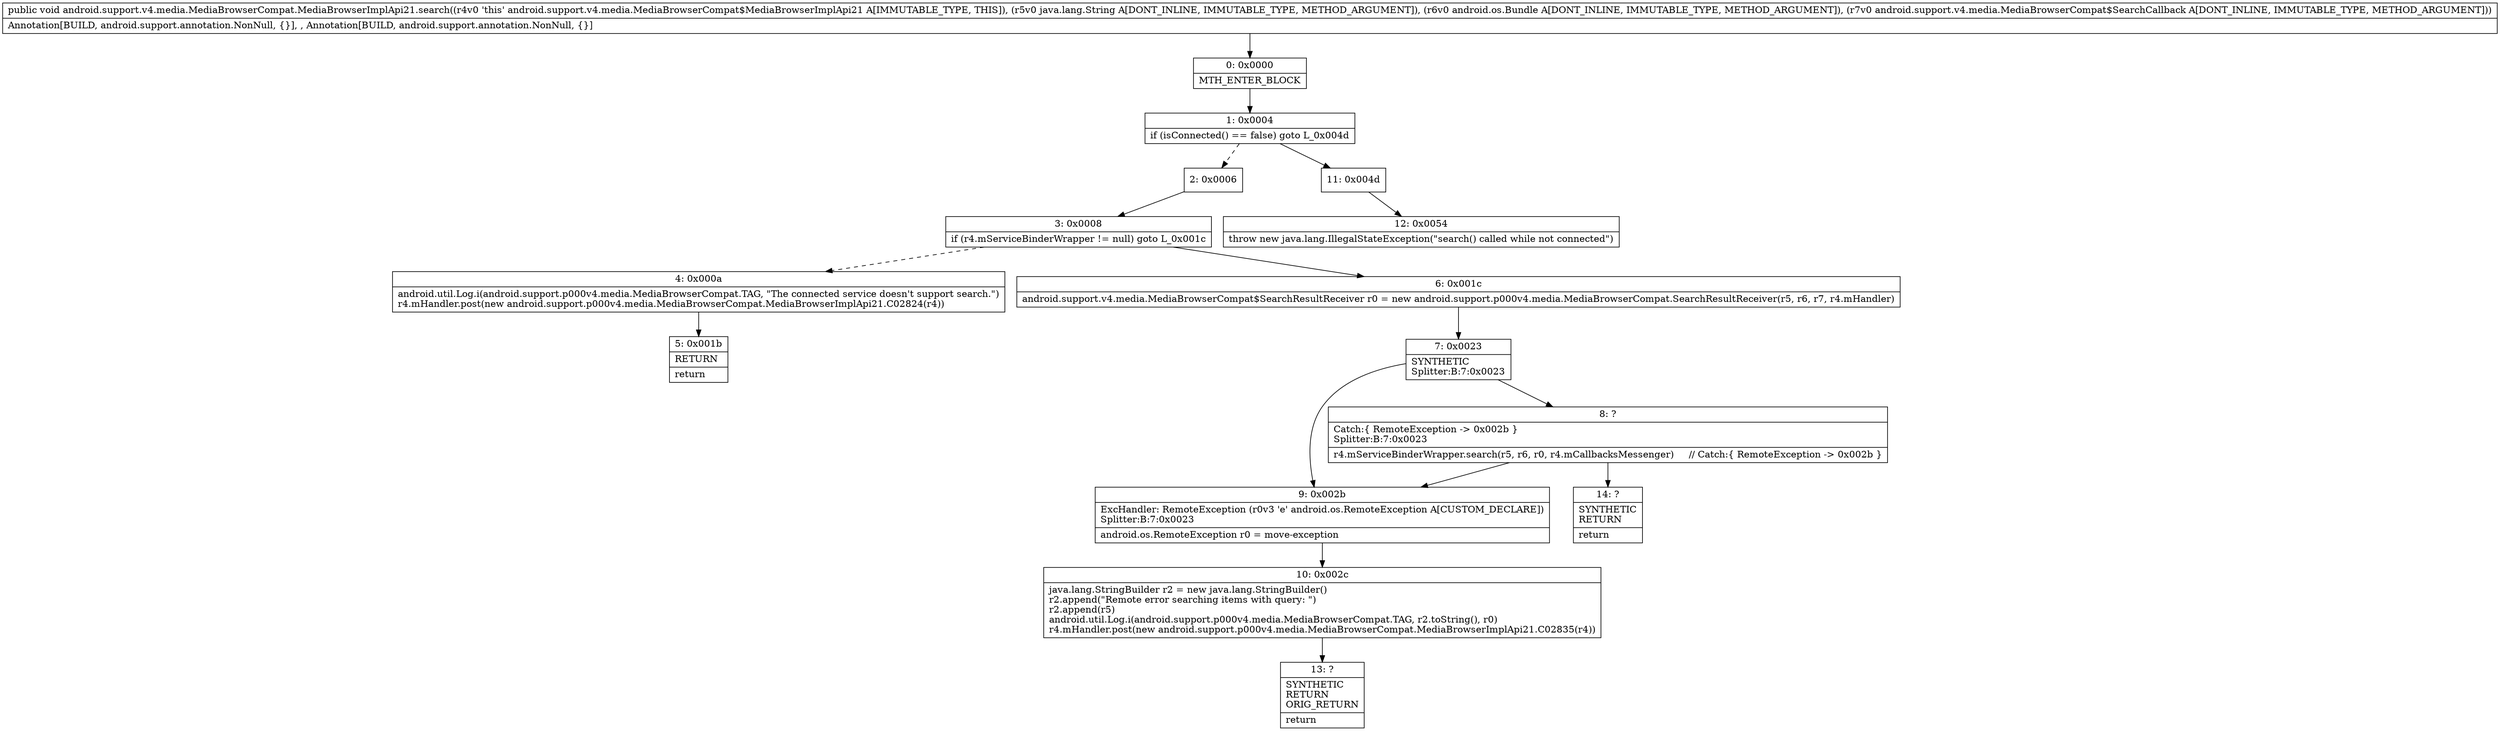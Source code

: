 digraph "CFG forandroid.support.v4.media.MediaBrowserCompat.MediaBrowserImplApi21.search(Ljava\/lang\/String;Landroid\/os\/Bundle;Landroid\/support\/v4\/media\/MediaBrowserCompat$SearchCallback;)V" {
Node_0 [shape=record,label="{0\:\ 0x0000|MTH_ENTER_BLOCK\l}"];
Node_1 [shape=record,label="{1\:\ 0x0004|if (isConnected() == false) goto L_0x004d\l}"];
Node_2 [shape=record,label="{2\:\ 0x0006}"];
Node_3 [shape=record,label="{3\:\ 0x0008|if (r4.mServiceBinderWrapper != null) goto L_0x001c\l}"];
Node_4 [shape=record,label="{4\:\ 0x000a|android.util.Log.i(android.support.p000v4.media.MediaBrowserCompat.TAG, \"The connected service doesn't support search.\")\lr4.mHandler.post(new android.support.p000v4.media.MediaBrowserCompat.MediaBrowserImplApi21.C02824(r4))\l}"];
Node_5 [shape=record,label="{5\:\ 0x001b|RETURN\l|return\l}"];
Node_6 [shape=record,label="{6\:\ 0x001c|android.support.v4.media.MediaBrowserCompat$SearchResultReceiver r0 = new android.support.p000v4.media.MediaBrowserCompat.SearchResultReceiver(r5, r6, r7, r4.mHandler)\l}"];
Node_7 [shape=record,label="{7\:\ 0x0023|SYNTHETIC\lSplitter:B:7:0x0023\l}"];
Node_8 [shape=record,label="{8\:\ ?|Catch:\{ RemoteException \-\> 0x002b \}\lSplitter:B:7:0x0023\l|r4.mServiceBinderWrapper.search(r5, r6, r0, r4.mCallbacksMessenger)     \/\/ Catch:\{ RemoteException \-\> 0x002b \}\l}"];
Node_9 [shape=record,label="{9\:\ 0x002b|ExcHandler: RemoteException (r0v3 'e' android.os.RemoteException A[CUSTOM_DECLARE])\lSplitter:B:7:0x0023\l|android.os.RemoteException r0 = move\-exception\l}"];
Node_10 [shape=record,label="{10\:\ 0x002c|java.lang.StringBuilder r2 = new java.lang.StringBuilder()\lr2.append(\"Remote error searching items with query: \")\lr2.append(r5)\landroid.util.Log.i(android.support.p000v4.media.MediaBrowserCompat.TAG, r2.toString(), r0)\lr4.mHandler.post(new android.support.p000v4.media.MediaBrowserCompat.MediaBrowserImplApi21.C02835(r4))\l}"];
Node_11 [shape=record,label="{11\:\ 0x004d}"];
Node_12 [shape=record,label="{12\:\ 0x0054|throw new java.lang.IllegalStateException(\"search() called while not connected\")\l}"];
Node_13 [shape=record,label="{13\:\ ?|SYNTHETIC\lRETURN\lORIG_RETURN\l|return\l}"];
Node_14 [shape=record,label="{14\:\ ?|SYNTHETIC\lRETURN\l|return\l}"];
MethodNode[shape=record,label="{public void android.support.v4.media.MediaBrowserCompat.MediaBrowserImplApi21.search((r4v0 'this' android.support.v4.media.MediaBrowserCompat$MediaBrowserImplApi21 A[IMMUTABLE_TYPE, THIS]), (r5v0 java.lang.String A[DONT_INLINE, IMMUTABLE_TYPE, METHOD_ARGUMENT]), (r6v0 android.os.Bundle A[DONT_INLINE, IMMUTABLE_TYPE, METHOD_ARGUMENT]), (r7v0 android.support.v4.media.MediaBrowserCompat$SearchCallback A[DONT_INLINE, IMMUTABLE_TYPE, METHOD_ARGUMENT]))  | Annotation[BUILD, android.support.annotation.NonNull, \{\}], , Annotation[BUILD, android.support.annotation.NonNull, \{\}]\l}"];
MethodNode -> Node_0;
Node_0 -> Node_1;
Node_1 -> Node_2[style=dashed];
Node_1 -> Node_11;
Node_2 -> Node_3;
Node_3 -> Node_4[style=dashed];
Node_3 -> Node_6;
Node_4 -> Node_5;
Node_6 -> Node_7;
Node_7 -> Node_8;
Node_7 -> Node_9;
Node_8 -> Node_9;
Node_8 -> Node_14;
Node_9 -> Node_10;
Node_10 -> Node_13;
Node_11 -> Node_12;
}


